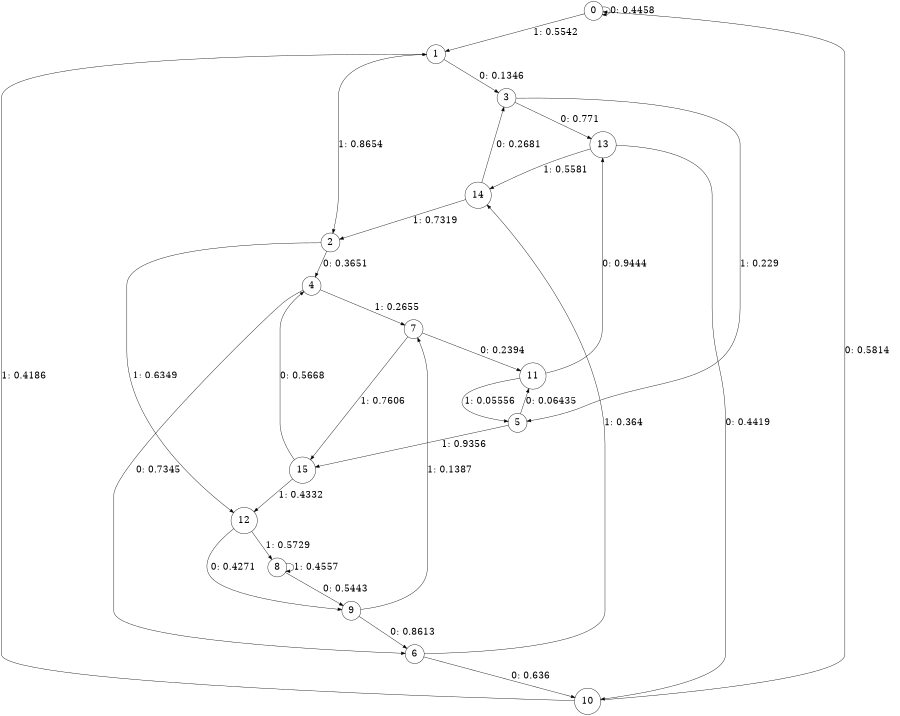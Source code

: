 digraph "ch24concat_phase3_L4" {
size = "6,8.5";
ratio = "fill";
node [shape = circle];
node [fontsize = 24];
edge [fontsize = 24];
0 -> 0 [label = "0: 0.4458   "];
0 -> 1 [label = "1: 0.5542   "];
1 -> 3 [label = "0: 0.1346   "];
1 -> 2 [label = "1: 0.8654   "];
2 -> 4 [label = "0: 0.3651   "];
2 -> 12 [label = "1: 0.6349   "];
3 -> 13 [label = "0: 0.771    "];
3 -> 5 [label = "1: 0.229    "];
4 -> 6 [label = "0: 0.7345   "];
4 -> 7 [label = "1: 0.2655   "];
5 -> 11 [label = "0: 0.06435  "];
5 -> 15 [label = "1: 0.9356   "];
6 -> 10 [label = "0: 0.636    "];
6 -> 14 [label = "1: 0.364    "];
7 -> 11 [label = "0: 0.2394   "];
7 -> 15 [label = "1: 0.7606   "];
8 -> 9 [label = "0: 0.5443   "];
8 -> 8 [label = "1: 0.4557   "];
9 -> 6 [label = "0: 0.8613   "];
9 -> 7 [label = "1: 0.1387   "];
10 -> 0 [label = "0: 0.5814   "];
10 -> 1 [label = "1: 0.4186   "];
11 -> 13 [label = "0: 0.9444   "];
11 -> 5 [label = "1: 0.05556  "];
12 -> 9 [label = "0: 0.4271   "];
12 -> 8 [label = "1: 0.5729   "];
13 -> 10 [label = "0: 0.4419   "];
13 -> 14 [label = "1: 0.5581   "];
14 -> 3 [label = "0: 0.2681   "];
14 -> 2 [label = "1: 0.7319   "];
15 -> 4 [label = "0: 0.5668   "];
15 -> 12 [label = "1: 0.4332   "];
}
